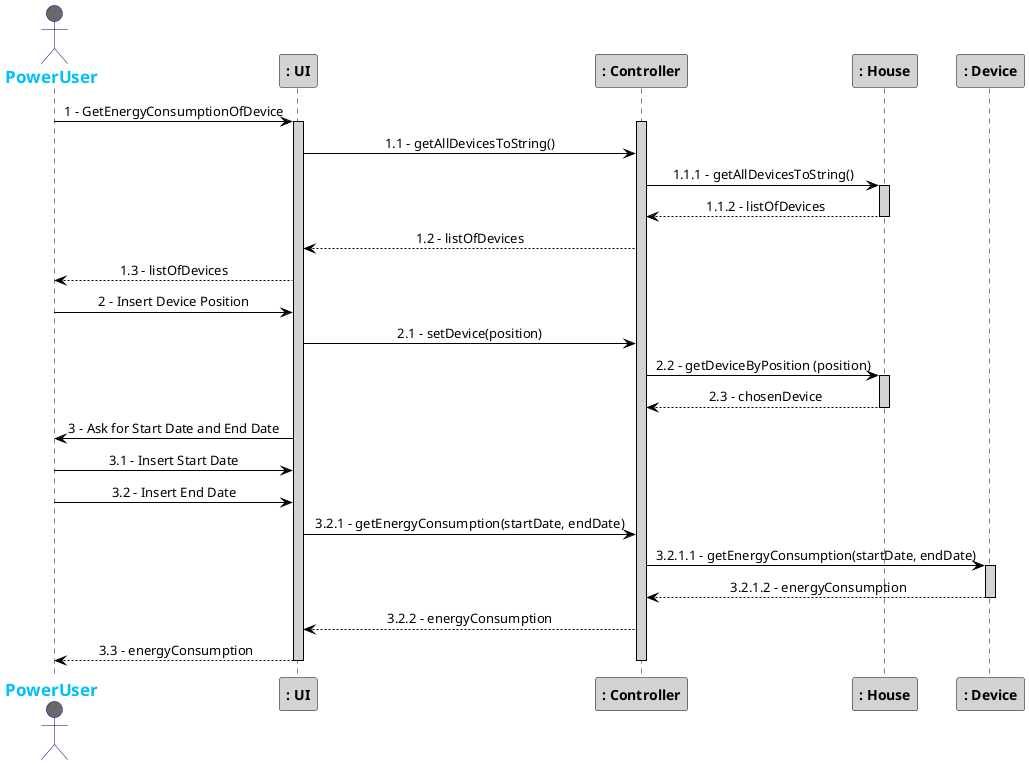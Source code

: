 @startuml
skinparam sequenceMessageAlign center
skinparam sequence {
	ArrowColor Black
	ActorBorderColor DarkBlue
	LifeLineBorderColor black
	LifeLineBackgroundColor LightGrey

	ParticipantBorderColor Black
	ParticipantBackgroundColor LightGrey
	ParticipantFontStyle Bold

	ActorBackgroundColor DimGrey
	ActorFontColor DeepSkyBlue
	ActorFontStyle Bold
	ActorFontSize 17
	ActorFontName Aapex
}

actor PowerUser
PowerUser -> ": UI": 1 - GetEnergyConsumptionOfDevice
activate ": UI"
activate ": Controller"
": UI" -> ": Controller": 1.1 - getAllDevicesToString()
": Controller" -> ": House": 1.1.1 - getAllDevicesToString()
activate ": House"
": Controller" <-- ": House": 1.1.2 - listOfDevices
deactivate ": House"
": UI" <-- ": Controller": 1.2 - listOfDevices
PowerUser <-- ": UI": 1.3 - listOfDevices

PowerUser -> ": UI": 2 - Insert Device Position
": UI" -> ": Controller": 2.1 - setDevice(position)
": Controller" -> ": House": 2.2 - getDeviceByPosition (position)
activate ": House"
": Controller" <-- ": House": 2.3 - chosenDevice
deactivate ": House"

PowerUser <- ": UI": 3 - Ask for Start Date and End Date
PowerUser -> ": UI": 3.1 - Insert Start Date
PowerUser -> ": UI": 3.2 - Insert End Date
": UI" -> ": Controller": 3.2.1 - getEnergyConsumption(startDate, endDate)
": Controller" -> ": Device": 3.2.1.1 - getEnergyConsumption(startDate, endDate)
activate ": Device"
": Controller" <-- ": Device": 3.2.1.2 - energyConsumption
deactivate ": Device"
": UI" <-- ": Controller": 3.2.2 - energyConsumption
PowerUser <-- ": UI": 3.3 - energyConsumption
deactivate ": Controller"
deactivate ": UI"

@enduml